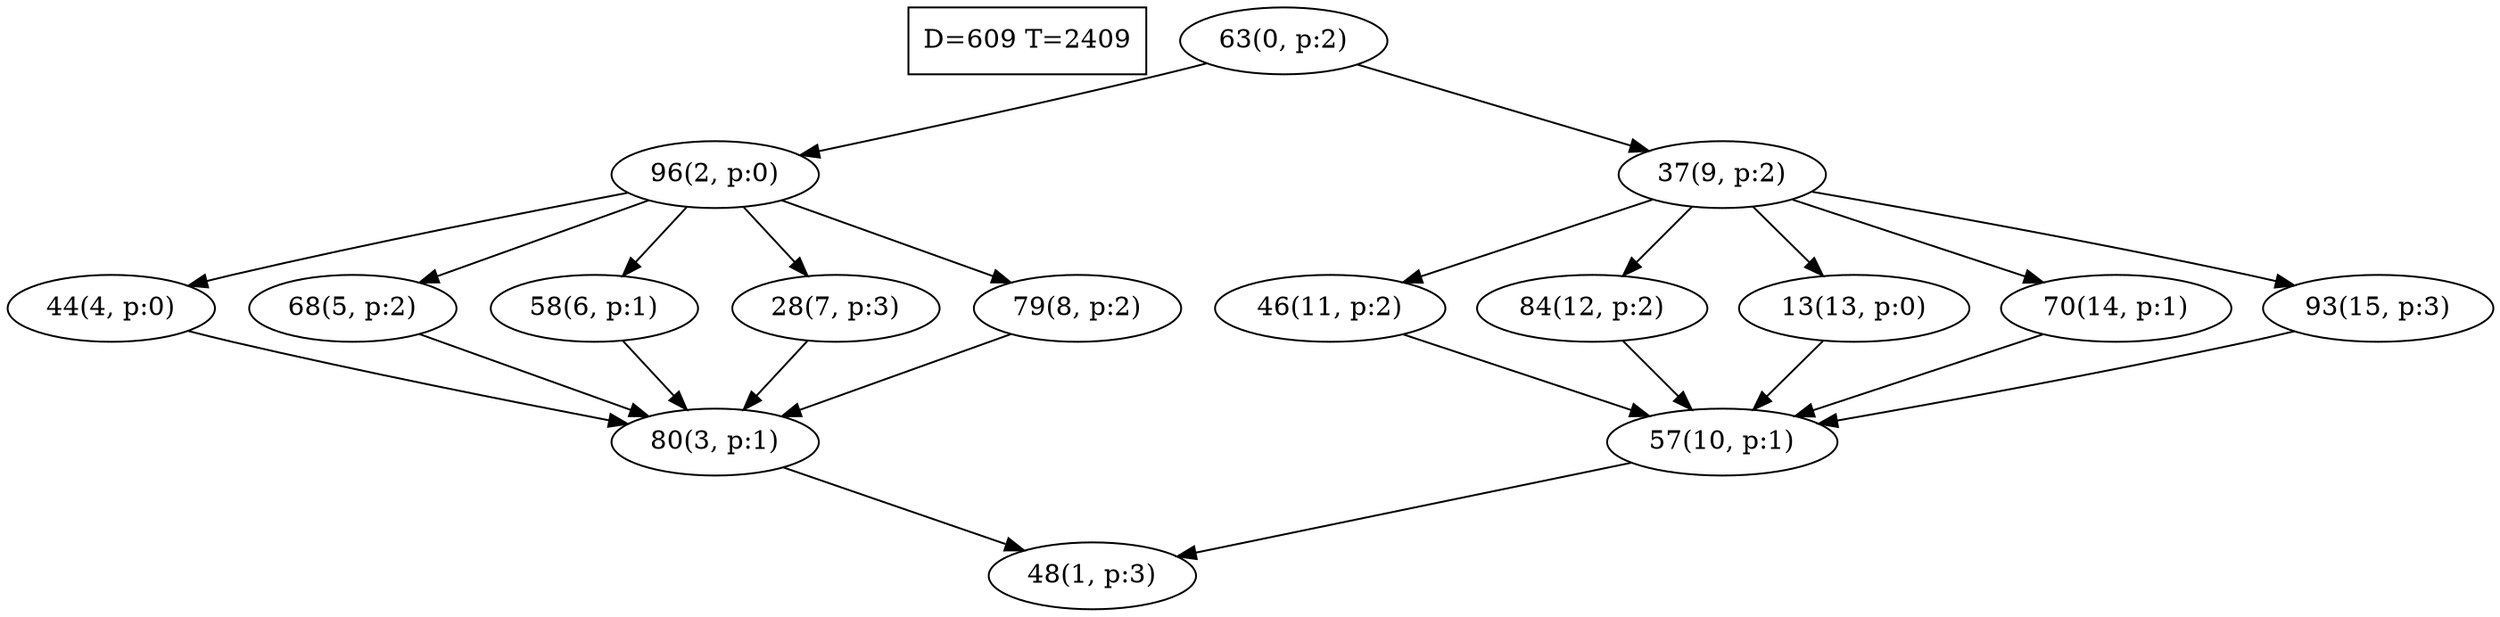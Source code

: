 digraph Task {
i [shape=box, label="D=609 T=2409"]; 
0 [label="63(0, p:2)"];
1 [label="48(1, p:3)"];
2 [label="96(2, p:0)"];
3 [label="80(3, p:1)"];
4 [label="44(4, p:0)"];
5 [label="68(5, p:2)"];
6 [label="58(6, p:1)"];
7 [label="28(7, p:3)"];
8 [label="79(8, p:2)"];
9 [label="37(9, p:2)"];
10 [label="57(10, p:1)"];
11 [label="46(11, p:2)"];
12 [label="84(12, p:2)"];
13 [label="13(13, p:0)"];
14 [label="70(14, p:1)"];
15 [label="93(15, p:3)"];
0 -> 2;
0 -> 9;
2 -> 4;
2 -> 5;
2 -> 6;
2 -> 7;
2 -> 8;
3 -> 1;
4 -> 3;
5 -> 3;
6 -> 3;
7 -> 3;
8 -> 3;
9 -> 11;
9 -> 12;
9 -> 13;
9 -> 14;
9 -> 15;
10 -> 1;
11 -> 10;
12 -> 10;
13 -> 10;
14 -> 10;
15 -> 10;
}